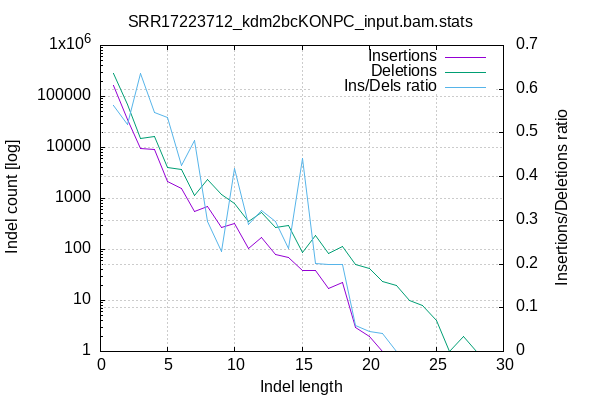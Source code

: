 
        set terminal png size 600,400 truecolor
        set output "SRR17223712_kdm2bcKONPC_input_stats/indel-dist.png"
        set grid xtics ytics y2tics back lc rgb "#cccccc"
        set style line 1 linetype 1  linecolor rgb "red"
        set style line 2 linetype 2  linecolor rgb "black"
        set style line 3 linetype 3  linecolor rgb "green"
        set style increment user
        set ylabel "Indel count [log]"
        set xlabel "Indel length"
        set y2label "Insertions/Deletions ratio"
        set log y
        set y2tics nomirror
        set ytics nomirror
        set title "SRR17223712_kdm2bcKONPC_input.bam.stats" noenhanced
        plot '-' w l ti 'Insertions', '-' w l ti 'Deletions', '-' axes x1y2 w l ti "Ins/Dels ratio"
    1	161491
2	35373
3	9526
4	8953
5	2158
6	1570
7	547
8	703
9	275
10	328
11	103
12	171
13	79
14	70
15	38
16	38
17	17
18	23
19	3
20	2
21	1
22	0
23	0
24	0
25	0
26	0
27	0
28	0
29	0
end
1	287541
2	68215
3	14983
4	16402
5	4032
6	3680
7	1134
8	2370
9	1203
10	785
11	355
12	531
13	265
14	296
15	86
16	188
17	85
18	115
19	50
20	43
21	24
22	20
23	10
24	8
25	4
26	1
27	2
28	1
29	1
end
1	0.561628
2	0.518552
3	0.635787
4	0.545848
5	0.535218
6	0.426630
7	0.482363
8	0.296624
9	0.228595
10	0.417834
11	0.290141
12	0.322034
13	0.298113
14	0.236486
15	0.441860
16	0.202128
17	0.200000
18	0.200000
19	0.060000
20	0.046512
21	0.041667
22	0.000000
23	0.000000
24	0.000000
25	0.000000
26	0.000000
27	0.000000
28	0.000000
29	0.000000
end
